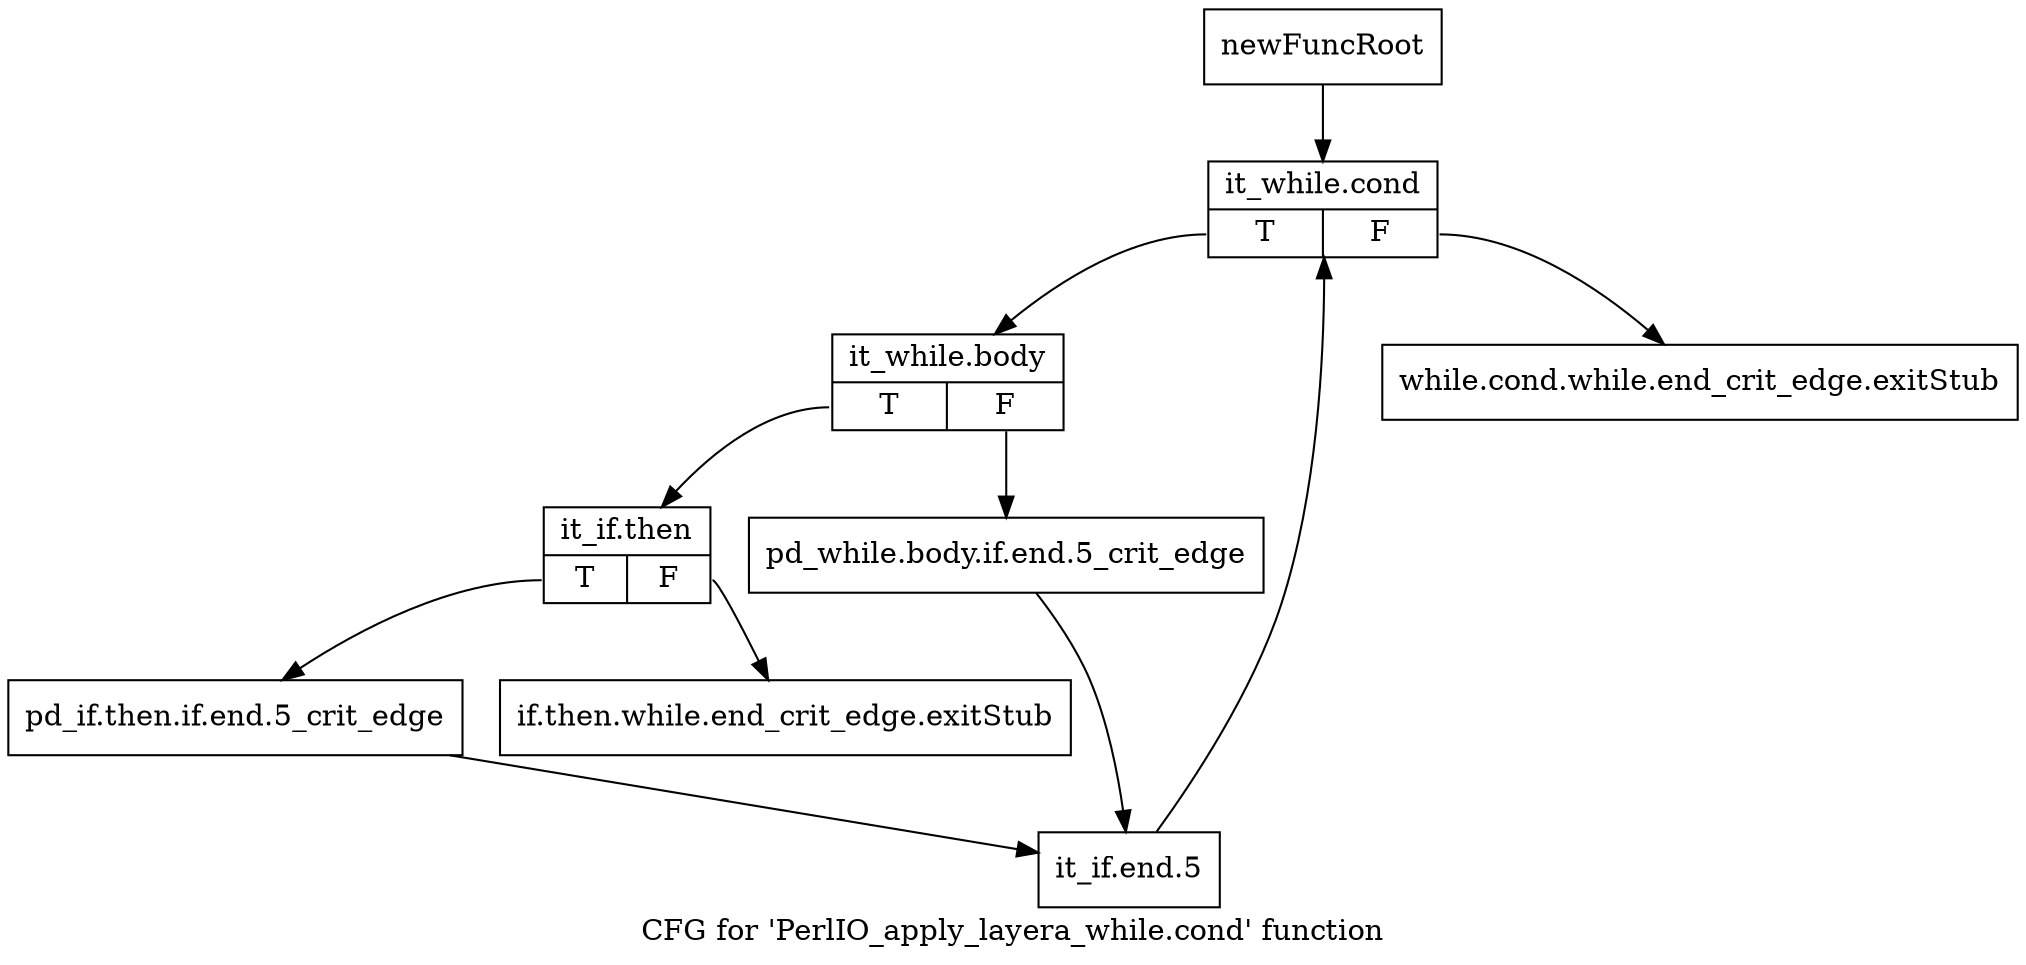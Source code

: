 digraph "CFG for 'PerlIO_apply_layera_while.cond' function" {
	label="CFG for 'PerlIO_apply_layera_while.cond' function";

	Node0x4d993b0 [shape=record,label="{newFuncRoot}"];
	Node0x4d993b0 -> Node0x4d994a0;
	Node0x4d99400 [shape=record,label="{while.cond.while.end_crit_edge.exitStub}"];
	Node0x4d99450 [shape=record,label="{if.then.while.end_crit_edge.exitStub}"];
	Node0x4d994a0 [shape=record,label="{it_while.cond|{<s0>T|<s1>F}}"];
	Node0x4d994a0:s0 -> Node0x4d994f0;
	Node0x4d994a0:s1 -> Node0x4d99400;
	Node0x4d994f0 [shape=record,label="{it_while.body|{<s0>T|<s1>F}}"];
	Node0x4d994f0:s0 -> Node0x4d99590;
	Node0x4d994f0:s1 -> Node0x4d99540;
	Node0x4d99540 [shape=record,label="{pd_while.body.if.end.5_crit_edge}"];
	Node0x4d99540 -> Node0x4d99630;
	Node0x4d99590 [shape=record,label="{it_if.then|{<s0>T|<s1>F}}"];
	Node0x4d99590:s0 -> Node0x4d995e0;
	Node0x4d99590:s1 -> Node0x4d99450;
	Node0x4d995e0 [shape=record,label="{pd_if.then.if.end.5_crit_edge}"];
	Node0x4d995e0 -> Node0x4d99630;
	Node0x4d99630 [shape=record,label="{it_if.end.5}"];
	Node0x4d99630 -> Node0x4d994a0;
}

